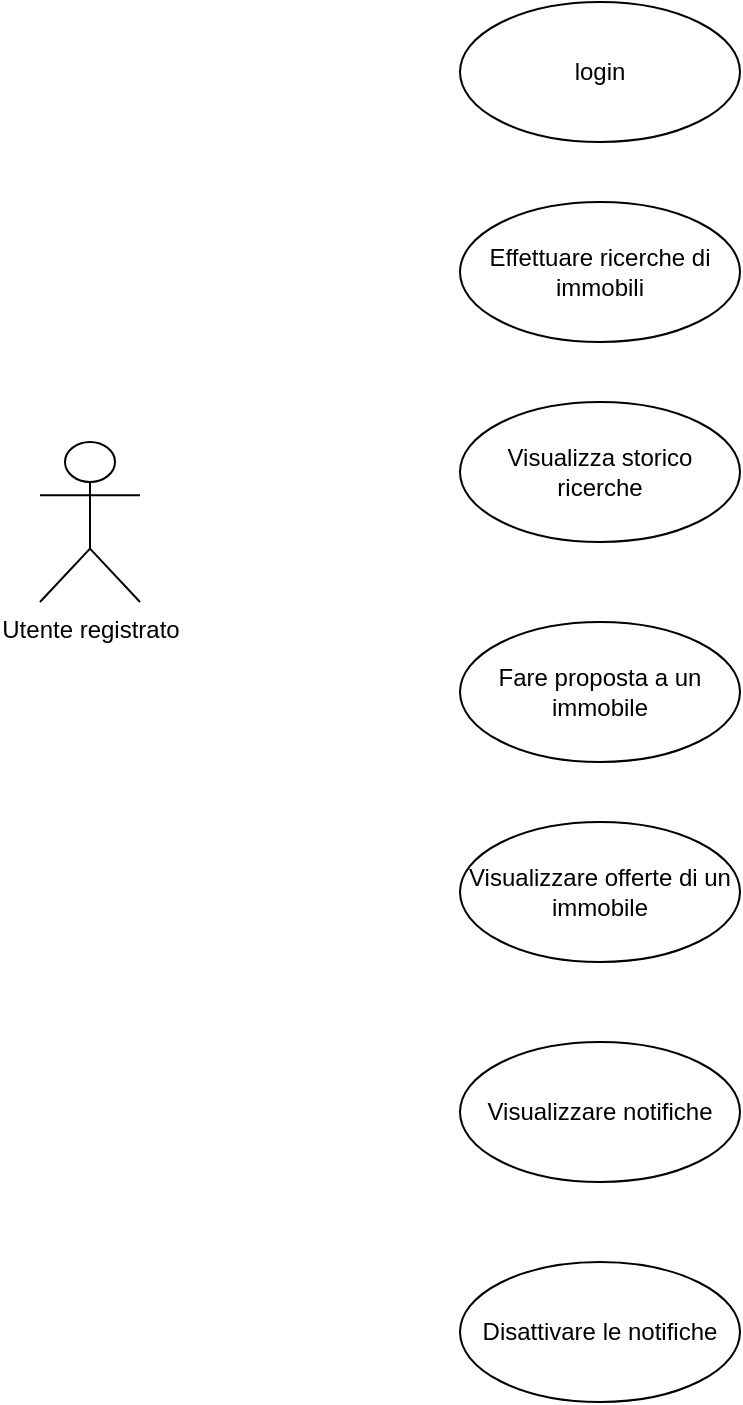 <mxfile version="25.0.3">
  <diagram name="Pagina-1" id="6G40AudnX4V3arxLj7MN">
    <mxGraphModel dx="1050" dy="522" grid="1" gridSize="10" guides="1" tooltips="1" connect="1" arrows="1" fold="1" page="1" pageScale="1" pageWidth="827" pageHeight="1169" math="0" shadow="0">
      <root>
        <mxCell id="0" />
        <mxCell id="1" parent="0" />
        <mxCell id="Xy6Fc_QJERTIxOceRlBJ-1" value="Utente registrato" style="shape=umlActor;verticalLabelPosition=bottom;verticalAlign=top;html=1;" vertex="1" parent="1">
          <mxGeometry x="140" y="270" width="50" height="80" as="geometry" />
        </mxCell>
        <mxCell id="Xy6Fc_QJERTIxOceRlBJ-2" value="login" style="ellipse;whiteSpace=wrap;html=1;" vertex="1" parent="1">
          <mxGeometry x="350" y="50" width="140" height="70" as="geometry" />
        </mxCell>
        <mxCell id="Xy6Fc_QJERTIxOceRlBJ-3" value="Effettuare ricerche di immobili" style="ellipse;whiteSpace=wrap;html=1;" vertex="1" parent="1">
          <mxGeometry x="350" y="150" width="140" height="70" as="geometry" />
        </mxCell>
        <mxCell id="Xy6Fc_QJERTIxOceRlBJ-4" value="Visualizza storico ricerche" style="ellipse;whiteSpace=wrap;html=1;" vertex="1" parent="1">
          <mxGeometry x="350" y="250" width="140" height="70" as="geometry" />
        </mxCell>
        <mxCell id="Xy6Fc_QJERTIxOceRlBJ-5" value="Fare proposta a un immobile" style="ellipse;whiteSpace=wrap;html=1;" vertex="1" parent="1">
          <mxGeometry x="350" y="360" width="140" height="70" as="geometry" />
        </mxCell>
        <mxCell id="Xy6Fc_QJERTIxOceRlBJ-6" value="Visualizzare offerte di un immobile" style="ellipse;whiteSpace=wrap;html=1;" vertex="1" parent="1">
          <mxGeometry x="350" y="460" width="140" height="70" as="geometry" />
        </mxCell>
        <mxCell id="Xy6Fc_QJERTIxOceRlBJ-7" value="Visualizzare notifiche" style="ellipse;whiteSpace=wrap;html=1;" vertex="1" parent="1">
          <mxGeometry x="350" y="570" width="140" height="70" as="geometry" />
        </mxCell>
        <mxCell id="Xy6Fc_QJERTIxOceRlBJ-8" value="Disattivare le notifiche" style="ellipse;whiteSpace=wrap;html=1;" vertex="1" parent="1">
          <mxGeometry x="350" y="680" width="140" height="70" as="geometry" />
        </mxCell>
      </root>
    </mxGraphModel>
  </diagram>
</mxfile>
